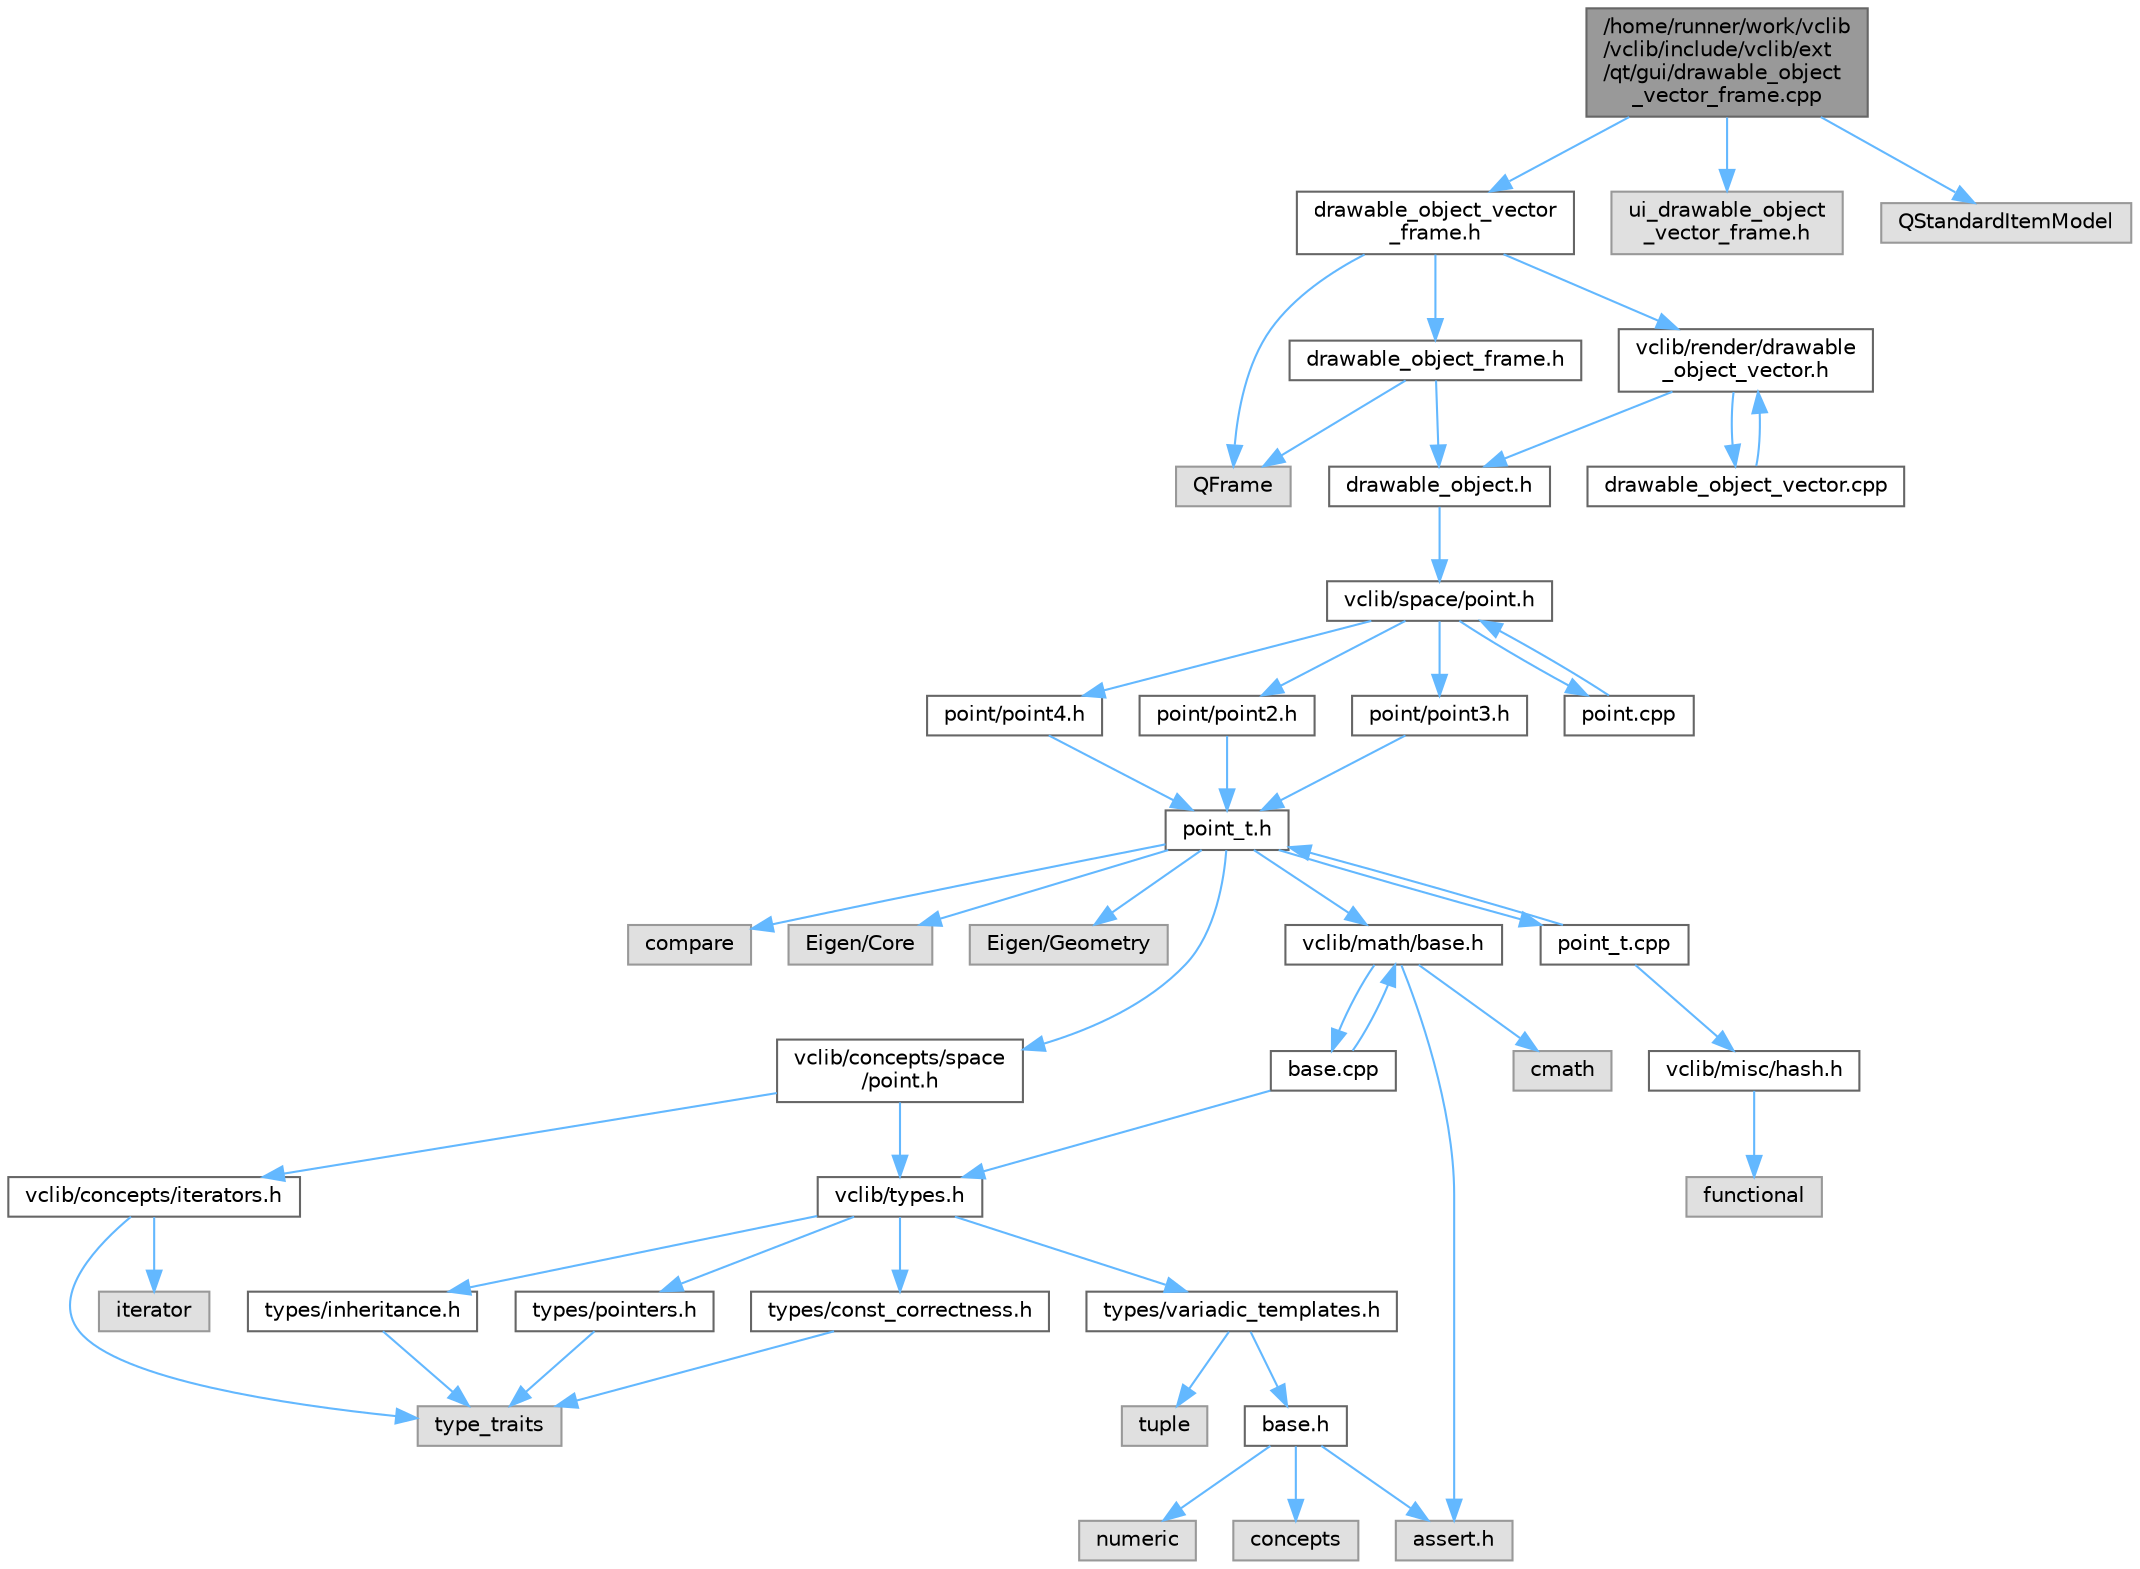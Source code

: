 digraph "/home/runner/work/vclib/vclib/include/vclib/ext/qt/gui/drawable_object_vector_frame.cpp"
{
 // LATEX_PDF_SIZE
  bgcolor="transparent";
  edge [fontname=Helvetica,fontsize=10,labelfontname=Helvetica,labelfontsize=10];
  node [fontname=Helvetica,fontsize=10,shape=box,height=0.2,width=0.4];
  Node1 [label="/home/runner/work/vclib\l/vclib/include/vclib/ext\l/qt/gui/drawable_object\l_vector_frame.cpp",height=0.2,width=0.4,color="gray40", fillcolor="grey60", style="filled", fontcolor="black",tooltip=" "];
  Node1 -> Node2 [color="steelblue1",style="solid"];
  Node2 [label="drawable_object_vector\l_frame.h",height=0.2,width=0.4,color="grey40", fillcolor="white", style="filled",URL="$drawable__object__vector__frame_8h.html",tooltip=" "];
  Node2 -> Node3 [color="steelblue1",style="solid"];
  Node3 [label="QFrame",height=0.2,width=0.4,color="grey60", fillcolor="#E0E0E0", style="filled",tooltip=" "];
  Node2 -> Node4 [color="steelblue1",style="solid"];
  Node4 [label="vclib/render/drawable\l_object_vector.h",height=0.2,width=0.4,color="grey40", fillcolor="white", style="filled",URL="$drawable__object__vector_8h.html",tooltip=" "];
  Node4 -> Node5 [color="steelblue1",style="solid"];
  Node5 [label="drawable_object.h",height=0.2,width=0.4,color="grey40", fillcolor="white", style="filled",URL="$drawable__object_8h.html",tooltip=" "];
  Node5 -> Node6 [color="steelblue1",style="solid"];
  Node6 [label="vclib/space/point.h",height=0.2,width=0.4,color="grey40", fillcolor="white", style="filled",URL="$space_2point_8h.html",tooltip=" "];
  Node6 -> Node7 [color="steelblue1",style="solid"];
  Node7 [label="point/point2.h",height=0.2,width=0.4,color="grey40", fillcolor="white", style="filled",URL="$point2_8h.html",tooltip=" "];
  Node7 -> Node8 [color="steelblue1",style="solid"];
  Node8 [label="point_t.h",height=0.2,width=0.4,color="grey40", fillcolor="white", style="filled",URL="$point__t_8h.html",tooltip=" "];
  Node8 -> Node9 [color="steelblue1",style="solid"];
  Node9 [label="compare",height=0.2,width=0.4,color="grey60", fillcolor="#E0E0E0", style="filled",tooltip=" "];
  Node8 -> Node10 [color="steelblue1",style="solid"];
  Node10 [label="Eigen/Core",height=0.2,width=0.4,color="grey60", fillcolor="#E0E0E0", style="filled",tooltip=" "];
  Node8 -> Node11 [color="steelblue1",style="solid"];
  Node11 [label="Eigen/Geometry",height=0.2,width=0.4,color="grey60", fillcolor="#E0E0E0", style="filled",tooltip=" "];
  Node8 -> Node12 [color="steelblue1",style="solid"];
  Node12 [label="vclib/concepts/space\l/point.h",height=0.2,width=0.4,color="grey40", fillcolor="white", style="filled",URL="$concepts_2space_2point_8h.html",tooltip=" "];
  Node12 -> Node13 [color="steelblue1",style="solid"];
  Node13 [label="vclib/concepts/iterators.h",height=0.2,width=0.4,color="grey40", fillcolor="white", style="filled",URL="$concepts_2iterators_8h.html",tooltip=" "];
  Node13 -> Node14 [color="steelblue1",style="solid"];
  Node14 [label="iterator",height=0.2,width=0.4,color="grey60", fillcolor="#E0E0E0", style="filled",tooltip=" "];
  Node13 -> Node15 [color="steelblue1",style="solid"];
  Node15 [label="type_traits",height=0.2,width=0.4,color="grey60", fillcolor="#E0E0E0", style="filled",tooltip=" "];
  Node12 -> Node16 [color="steelblue1",style="solid"];
  Node16 [label="vclib/types.h",height=0.2,width=0.4,color="grey40", fillcolor="white", style="filled",URL="$types_8h.html",tooltip=" "];
  Node16 -> Node17 [color="steelblue1",style="solid"];
  Node17 [label="types/const_correctness.h",height=0.2,width=0.4,color="grey40", fillcolor="white", style="filled",URL="$types_2const__correctness_8h.html",tooltip=" "];
  Node17 -> Node15 [color="steelblue1",style="solid"];
  Node16 -> Node18 [color="steelblue1",style="solid"];
  Node18 [label="types/inheritance.h",height=0.2,width=0.4,color="grey40", fillcolor="white", style="filled",URL="$inheritance_8h.html",tooltip=" "];
  Node18 -> Node15 [color="steelblue1",style="solid"];
  Node16 -> Node19 [color="steelblue1",style="solid"];
  Node19 [label="types/pointers.h",height=0.2,width=0.4,color="grey40", fillcolor="white", style="filled",URL="$types_2pointers_8h.html",tooltip=" "];
  Node19 -> Node15 [color="steelblue1",style="solid"];
  Node16 -> Node20 [color="steelblue1",style="solid"];
  Node20 [label="types/variadic_templates.h",height=0.2,width=0.4,color="grey40", fillcolor="white", style="filled",URL="$variadic__templates_8h.html",tooltip=" "];
  Node20 -> Node21 [color="steelblue1",style="solid"];
  Node21 [label="base.h",height=0.2,width=0.4,color="grey40", fillcolor="white", style="filled",URL="$types_2base_8h.html",tooltip=" "];
  Node21 -> Node22 [color="steelblue1",style="solid"];
  Node22 [label="assert.h",height=0.2,width=0.4,color="grey60", fillcolor="#E0E0E0", style="filled",tooltip=" "];
  Node21 -> Node23 [color="steelblue1",style="solid"];
  Node23 [label="concepts",height=0.2,width=0.4,color="grey60", fillcolor="#E0E0E0", style="filled",tooltip=" "];
  Node21 -> Node24 [color="steelblue1",style="solid"];
  Node24 [label="numeric",height=0.2,width=0.4,color="grey60", fillcolor="#E0E0E0", style="filled",tooltip=" "];
  Node20 -> Node25 [color="steelblue1",style="solid"];
  Node25 [label="tuple",height=0.2,width=0.4,color="grey60", fillcolor="#E0E0E0", style="filled",tooltip=" "];
  Node8 -> Node26 [color="steelblue1",style="solid"];
  Node26 [label="vclib/math/base.h",height=0.2,width=0.4,color="grey40", fillcolor="white", style="filled",URL="$math_2base_8h.html",tooltip=" "];
  Node26 -> Node27 [color="steelblue1",style="solid"];
  Node27 [label="cmath",height=0.2,width=0.4,color="grey60", fillcolor="#E0E0E0", style="filled",tooltip=" "];
  Node26 -> Node22 [color="steelblue1",style="solid"];
  Node26 -> Node28 [color="steelblue1",style="solid"];
  Node28 [label="base.cpp",height=0.2,width=0.4,color="grey40", fillcolor="white", style="filled",URL="$base_8cpp.html",tooltip=" "];
  Node28 -> Node26 [color="steelblue1",style="solid"];
  Node28 -> Node16 [color="steelblue1",style="solid"];
  Node8 -> Node29 [color="steelblue1",style="solid"];
  Node29 [label="point_t.cpp",height=0.2,width=0.4,color="grey40", fillcolor="white", style="filled",URL="$point__t_8cpp.html",tooltip=" "];
  Node29 -> Node8 [color="steelblue1",style="solid"];
  Node29 -> Node30 [color="steelblue1",style="solid"];
  Node30 [label="vclib/misc/hash.h",height=0.2,width=0.4,color="grey40", fillcolor="white", style="filled",URL="$hash_8h.html",tooltip=" "];
  Node30 -> Node31 [color="steelblue1",style="solid"];
  Node31 [label="functional",height=0.2,width=0.4,color="grey60", fillcolor="#E0E0E0", style="filled",tooltip=" "];
  Node6 -> Node32 [color="steelblue1",style="solid"];
  Node32 [label="point/point3.h",height=0.2,width=0.4,color="grey40", fillcolor="white", style="filled",URL="$point3_8h.html",tooltip=" "];
  Node32 -> Node8 [color="steelblue1",style="solid"];
  Node6 -> Node33 [color="steelblue1",style="solid"];
  Node33 [label="point/point4.h",height=0.2,width=0.4,color="grey40", fillcolor="white", style="filled",URL="$point4_8h.html",tooltip=" "];
  Node33 -> Node8 [color="steelblue1",style="solid"];
  Node6 -> Node34 [color="steelblue1",style="solid"];
  Node34 [label="point.cpp",height=0.2,width=0.4,color="grey40", fillcolor="white", style="filled",URL="$point_8cpp.html",tooltip=" "];
  Node34 -> Node6 [color="steelblue1",style="solid"];
  Node4 -> Node35 [color="steelblue1",style="solid"];
  Node35 [label="drawable_object_vector.cpp",height=0.2,width=0.4,color="grey40", fillcolor="white", style="filled",URL="$drawable__object__vector_8cpp.html",tooltip=" "];
  Node35 -> Node4 [color="steelblue1",style="solid"];
  Node2 -> Node36 [color="steelblue1",style="solid"];
  Node36 [label="drawable_object_frame.h",height=0.2,width=0.4,color="grey40", fillcolor="white", style="filled",URL="$drawable__object__frame_8h.html",tooltip=" "];
  Node36 -> Node3 [color="steelblue1",style="solid"];
  Node36 -> Node5 [color="steelblue1",style="solid"];
  Node1 -> Node37 [color="steelblue1",style="solid"];
  Node37 [label="ui_drawable_object\l_vector_frame.h",height=0.2,width=0.4,color="grey60", fillcolor="#E0E0E0", style="filled",tooltip=" "];
  Node1 -> Node38 [color="steelblue1",style="solid"];
  Node38 [label="QStandardItemModel",height=0.2,width=0.4,color="grey60", fillcolor="#E0E0E0", style="filled",tooltip=" "];
}
